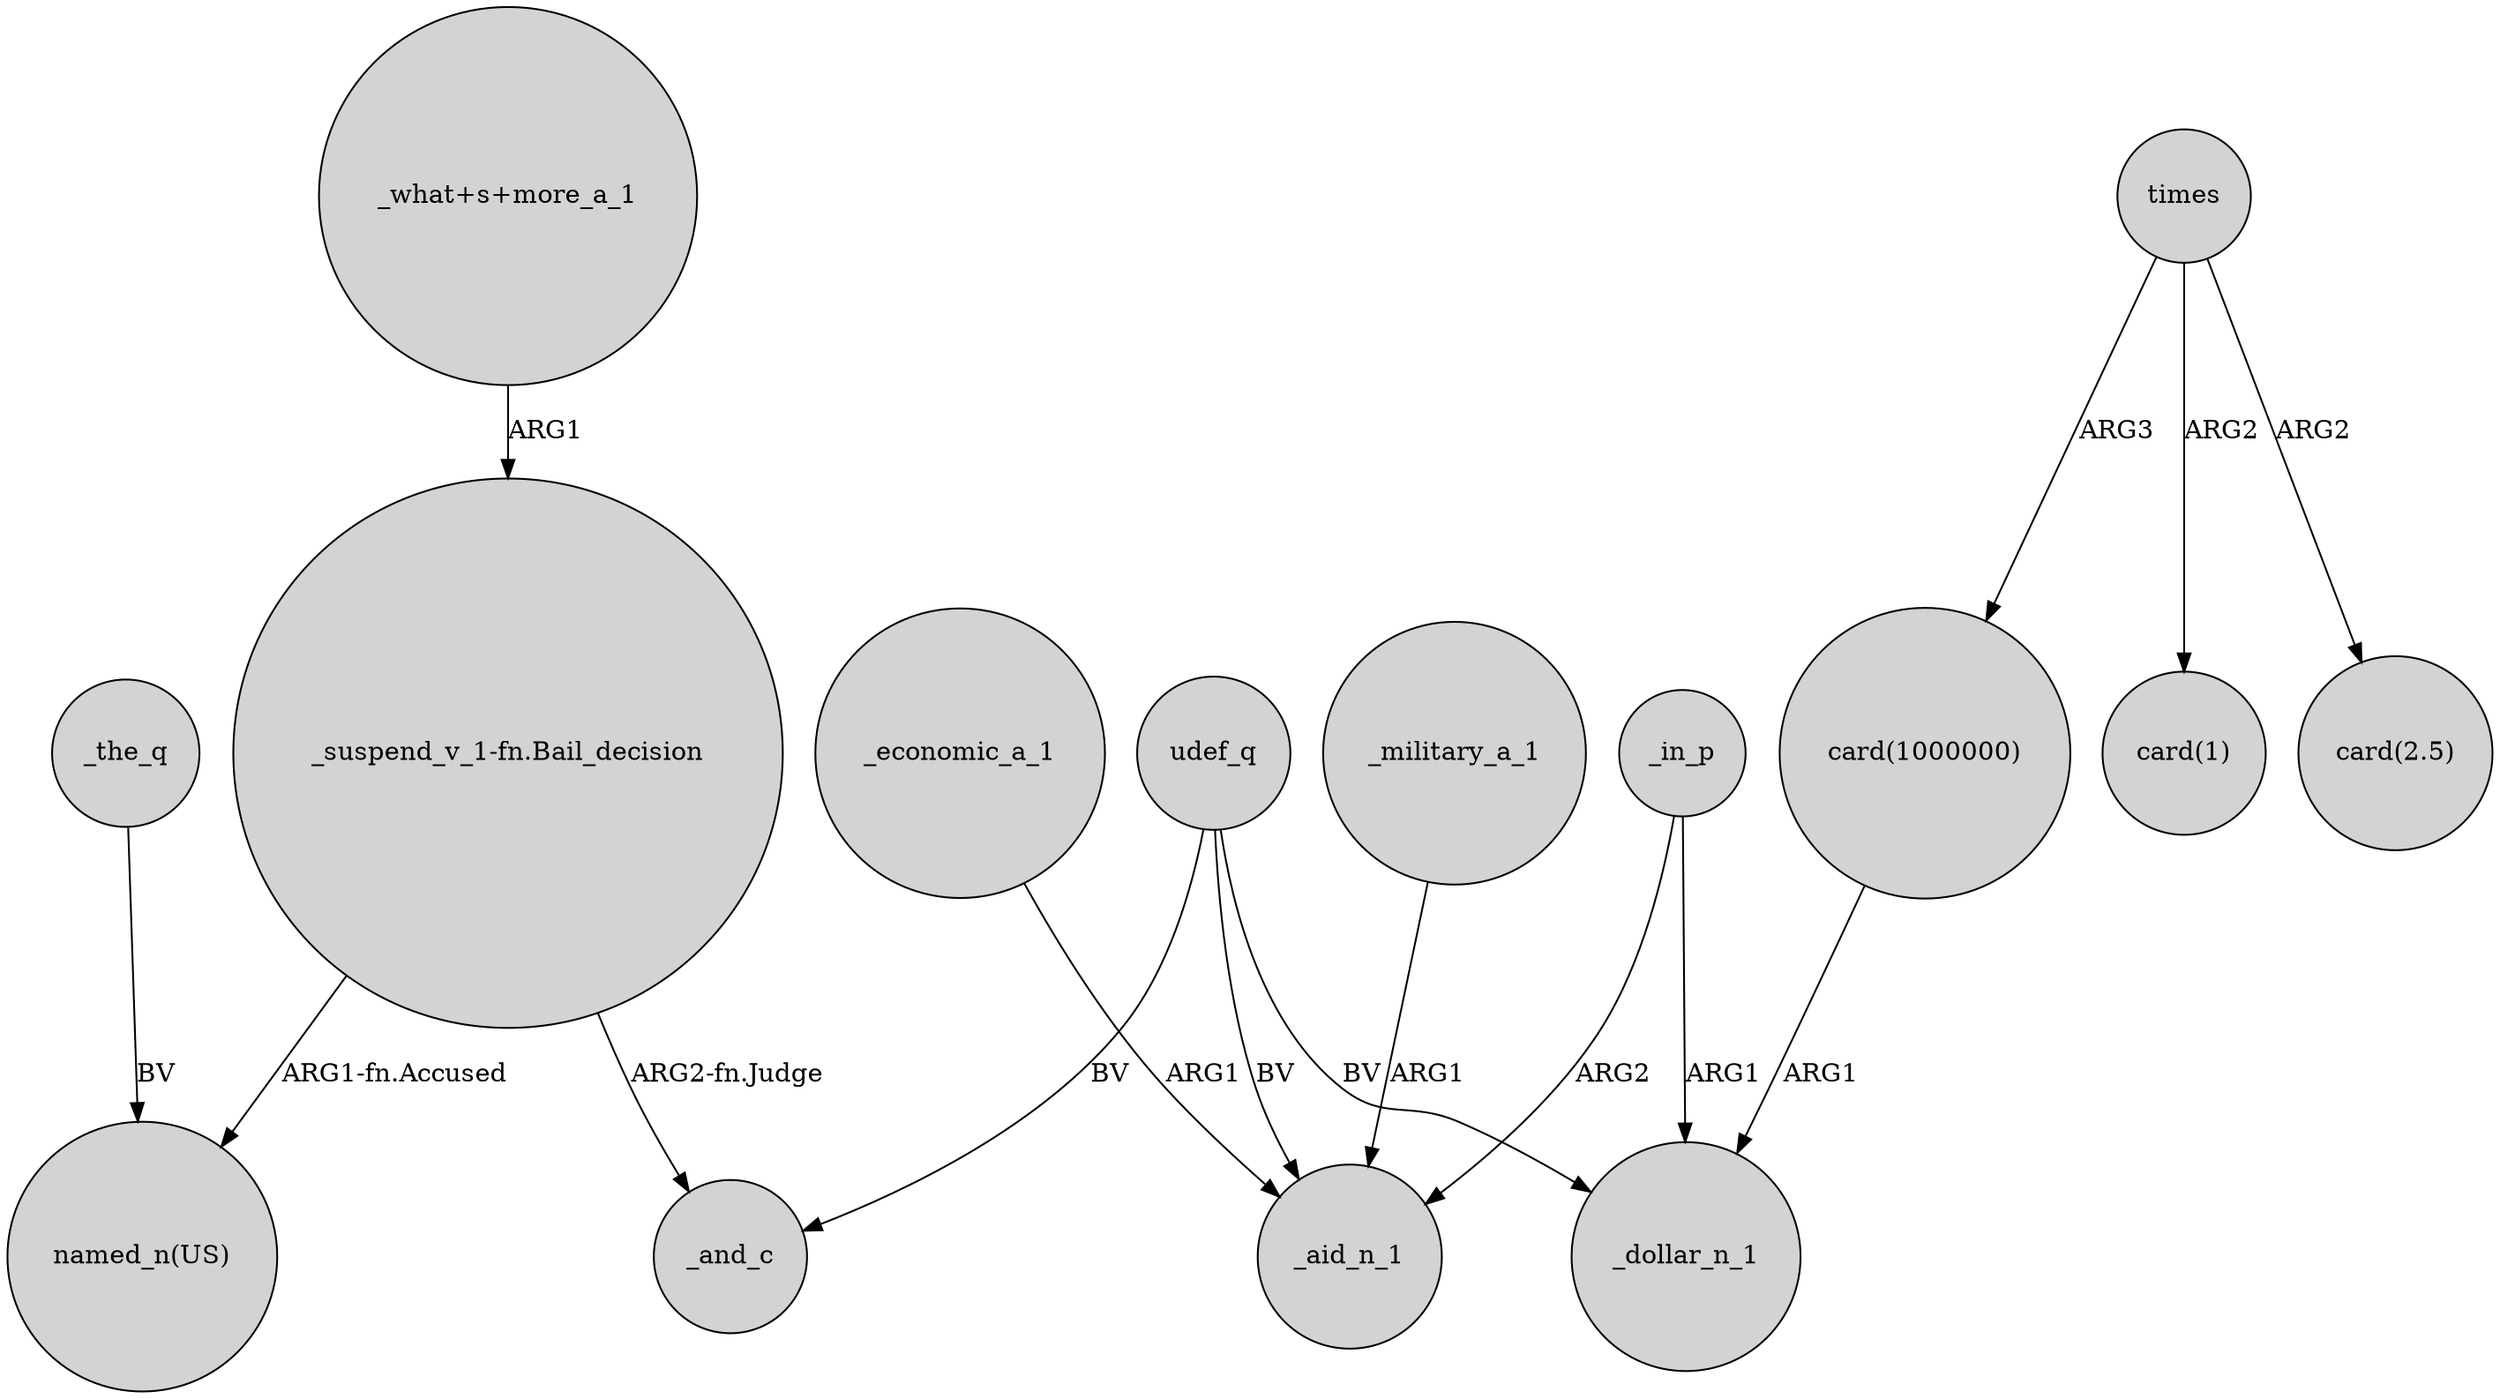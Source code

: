 digraph {
	node [shape=circle style=filled]
	times -> "card(1000000)" [label=ARG3]
	_military_a_1 -> _aid_n_1 [label=ARG1]
	times -> "card(1)" [label=ARG2]
	times -> "card(2.5)" [label=ARG2]
	"_suspend_v_1-fn.Bail_decision" -> _and_c [label="ARG2-fn.Judge"]
	_economic_a_1 -> _aid_n_1 [label=ARG1]
	_in_p -> _aid_n_1 [label=ARG2]
	udef_q -> _and_c [label=BV]
	"_suspend_v_1-fn.Bail_decision" -> "named_n(US)" [label="ARG1-fn.Accused"]
	_the_q -> "named_n(US)" [label=BV]
	udef_q -> _dollar_n_1 [label=BV]
	"card(1000000)" -> _dollar_n_1 [label=ARG1]
	"_what+s+more_a_1" -> "_suspend_v_1-fn.Bail_decision" [label=ARG1]
	udef_q -> _aid_n_1 [label=BV]
	_in_p -> _dollar_n_1 [label=ARG1]
}
